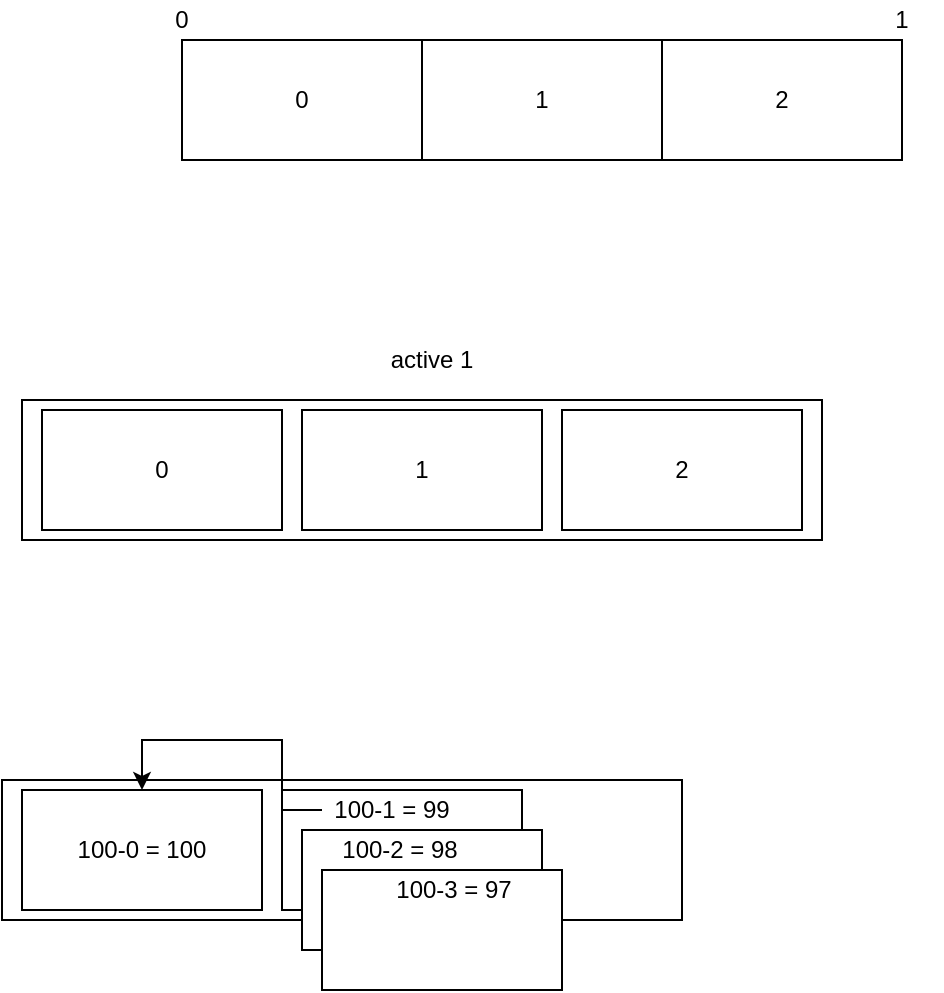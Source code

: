 <mxfile version="12.2.4" pages="1"><diagram id="ttAH0tG3JmRilkW7sNxJ" name="Page-1"><mxGraphModel dx="469" dy="363" grid="1" gridSize="10" guides="1" tooltips="1" connect="1" arrows="1" fold="1" page="1" pageScale="1" pageWidth="850" pageHeight="1100" math="0" shadow="0"><root><mxCell id="0"/><mxCell id="1" parent="0"/><mxCell id="24" value="" style="rounded=0;whiteSpace=wrap;html=1;" parent="1" vertex="1"><mxGeometry x="90" y="650" width="340" height="70" as="geometry"/></mxCell><mxCell id="25" value="" style="rounded=0;whiteSpace=wrap;html=1;" parent="1" vertex="1"><mxGeometry x="100" y="655" width="120" height="60" as="geometry"/></mxCell><mxCell id="27" value="" style="rounded=0;whiteSpace=wrap;html=1;" parent="1" vertex="1"><mxGeometry x="230" y="655" width="120" height="60" as="geometry"/></mxCell><mxCell id="29" value="" style="rounded=0;whiteSpace=wrap;html=1;" parent="1" vertex="1"><mxGeometry x="240" y="675" width="120" height="60" as="geometry"/></mxCell><mxCell id="32" value="" style="rounded=0;whiteSpace=wrap;html=1;" parent="1" vertex="1"><mxGeometry x="250" y="695" width="120" height="60" as="geometry"/></mxCell><mxCell id="46" value="100-0 = 100" style="text;html=1;strokeColor=none;fillColor=none;align=center;verticalAlign=middle;whiteSpace=wrap;rounded=0;" parent="1" vertex="1"><mxGeometry x="125" y="675" width="70" height="20" as="geometry"/></mxCell><mxCell id="54" value="" style="edgeStyle=orthogonalEdgeStyle;rounded=0;orthogonalLoop=1;jettySize=auto;html=1;" parent="1" source="49" target="25" edge="1"><mxGeometry relative="1" as="geometry"><Array as="points"><mxPoint x="230" y="665"/><mxPoint x="230" y="630"/><mxPoint x="160" y="630"/></Array></mxGeometry></mxCell><mxCell id="49" value="100-1 = 99" style="text;html=1;strokeColor=none;fillColor=none;align=center;verticalAlign=middle;whiteSpace=wrap;rounded=0;" parent="1" vertex="1"><mxGeometry x="250" y="655" width="70" height="20" as="geometry"/></mxCell><mxCell id="50" value="100-2 = 98" style="text;html=1;strokeColor=none;fillColor=none;align=center;verticalAlign=middle;whiteSpace=wrap;rounded=0;" parent="1" vertex="1"><mxGeometry x="254" y="675" width="70" height="20" as="geometry"/></mxCell><mxCell id="51" value="100-3 = 97" style="text;html=1;strokeColor=none;fillColor=none;align=center;verticalAlign=middle;whiteSpace=wrap;rounded=0;" parent="1" vertex="1"><mxGeometry x="281" y="695" width="70" height="20" as="geometry"/></mxCell><mxCell id="55" value="" style="rounded=0;whiteSpace=wrap;html=1;" parent="1" vertex="1"><mxGeometry x="100" y="460" width="400" height="70" as="geometry"/></mxCell><mxCell id="57" value="0" style="rounded=0;whiteSpace=wrap;html=1;" parent="1" vertex="1"><mxGeometry x="110" y="465" width="120" height="60" as="geometry"/></mxCell><mxCell id="59" value="1" style="rounded=0;whiteSpace=wrap;html=1;" parent="1" vertex="1"><mxGeometry x="240" y="465" width="120" height="60" as="geometry"/></mxCell><mxCell id="60" value="2" style="rounded=0;whiteSpace=wrap;html=1;" parent="1" vertex="1"><mxGeometry x="370" y="465" width="120" height="60" as="geometry"/></mxCell><mxCell id="61" value="active 1" style="text;html=1;strokeColor=none;fillColor=none;align=center;verticalAlign=middle;whiteSpace=wrap;rounded=0;" parent="1" vertex="1"><mxGeometry x="280" y="430" width="50" height="20" as="geometry"/></mxCell><mxCell id="62" value="0" style="rounded=0;whiteSpace=wrap;html=1;" vertex="1" parent="1"><mxGeometry x="180" y="280" width="120" height="60" as="geometry"/></mxCell><mxCell id="63" value="1" style="rounded=0;whiteSpace=wrap;html=1;" vertex="1" parent="1"><mxGeometry x="300" y="280" width="120" height="60" as="geometry"/></mxCell><mxCell id="64" value="0" style="text;html=1;strokeColor=none;fillColor=none;align=center;verticalAlign=middle;whiteSpace=wrap;rounded=0;" vertex="1" parent="1"><mxGeometry x="160" y="260" width="40" height="20" as="geometry"/></mxCell><mxCell id="65" value="1" style="text;html=1;strokeColor=none;fillColor=none;align=center;verticalAlign=middle;whiteSpace=wrap;rounded=0;" vertex="1" parent="1"><mxGeometry x="520" y="260" width="40" height="20" as="geometry"/></mxCell><mxCell id="70" value="2" style="rounded=0;whiteSpace=wrap;html=1;" vertex="1" parent="1"><mxGeometry x="420" y="280" width="120" height="60" as="geometry"/></mxCell></root></mxGraphModel></diagram></mxfile>